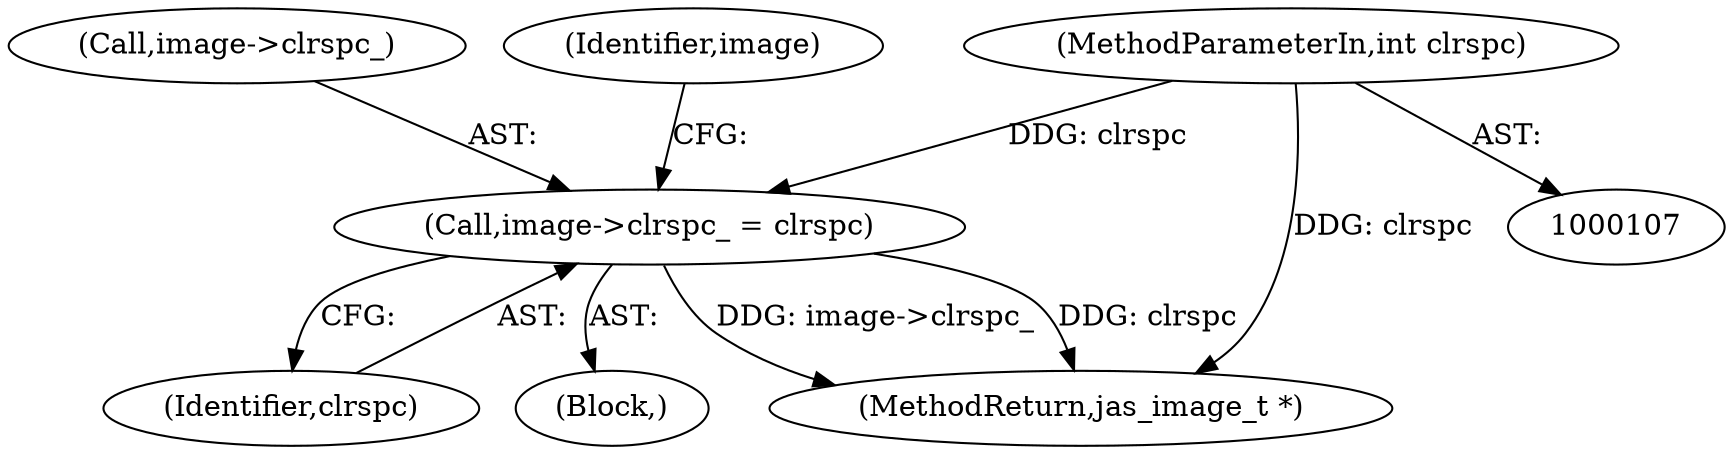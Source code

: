 digraph "0_jasper_d42b2388f7f8e0332c846675133acea151fc557a_12@pointer" {
"1000125" [label="(Call,image->clrspc_ = clrspc)"];
"1000110" [label="(MethodParameterIn,int clrspc)"];
"1000110" [label="(MethodParameterIn,int clrspc)"];
"1000129" [label="(Identifier,clrspc)"];
"1000126" [label="(Call,image->clrspc_)"];
"1000111" [label="(Block,)"];
"1000282" [label="(MethodReturn,jas_image_t *)"];
"1000125" [label="(Call,image->clrspc_ = clrspc)"];
"1000132" [label="(Identifier,image)"];
"1000125" -> "1000111"  [label="AST: "];
"1000125" -> "1000129"  [label="CFG: "];
"1000126" -> "1000125"  [label="AST: "];
"1000129" -> "1000125"  [label="AST: "];
"1000132" -> "1000125"  [label="CFG: "];
"1000125" -> "1000282"  [label="DDG: image->clrspc_"];
"1000125" -> "1000282"  [label="DDG: clrspc"];
"1000110" -> "1000125"  [label="DDG: clrspc"];
"1000110" -> "1000107"  [label="AST: "];
"1000110" -> "1000282"  [label="DDG: clrspc"];
}
